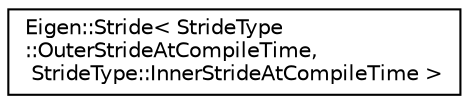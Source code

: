 digraph "Graphical Class Hierarchy"
{
  edge [fontname="Helvetica",fontsize="10",labelfontname="Helvetica",labelfontsize="10"];
  node [fontname="Helvetica",fontsize="10",shape=record];
  rankdir="LR";
  Node1 [label="Eigen::Stride\< StrideType\l::OuterStrideAtCompileTime,\l StrideType::InnerStrideAtCompileTime \>",height=0.2,width=0.4,color="black", fillcolor="white", style="filled",URL="$class_eigen_1_1_stride.html"];
}
